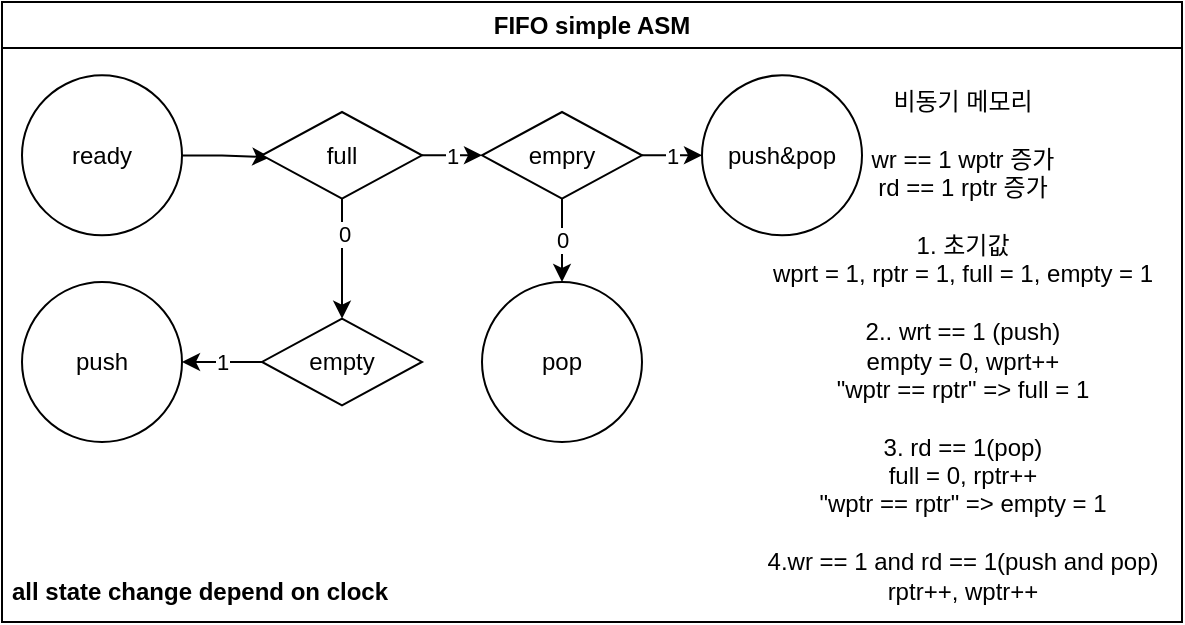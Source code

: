 <mxfile version="26.0.16">
  <diagram name="페이지-1" id="jSP0wqziFNxwSBOyULtl">
    <mxGraphModel dx="1292" dy="1162" grid="1" gridSize="10" guides="1" tooltips="1" connect="1" arrows="1" fold="1" page="1" pageScale="1" pageWidth="1169" pageHeight="827" math="0" shadow="0">
      <root>
        <mxCell id="0" />
        <mxCell id="1" parent="0" />
        <mxCell id="cw6S2BaQTqN7qknGO65E-30" value="FIFO simple ASM" style="swimlane;whiteSpace=wrap;html=1;" parent="1" vertex="1">
          <mxGeometry x="10" y="10" width="590" height="310" as="geometry">
            <mxRectangle x="40" y="173.33" width="130" height="30" as="alternateBounds" />
          </mxGeometry>
        </mxCell>
        <mxCell id="cw6S2BaQTqN7qknGO65E-32" value="&lt;span style=&quot;font-weight: 700;&quot;&gt;all state change depend on clock&lt;/span&gt;" style="text;html=1;align=center;verticalAlign=middle;whiteSpace=wrap;rounded=0;" parent="cw6S2BaQTqN7qknGO65E-30" vertex="1">
          <mxGeometry x="-1" y="280" width="200" height="30" as="geometry" />
        </mxCell>
        <mxCell id="kim3aclcd7hE2upSsm0B-1" value="&lt;div&gt;비동기 메모리&lt;/div&gt;&lt;div&gt;&lt;br&gt;&lt;/div&gt;wr == 1 wptr 증가&lt;br&gt;rd == 1 rptr 증가&lt;div&gt;&lt;br&gt;&lt;/div&gt;&lt;div&gt;1. 초기값&lt;/div&gt;&lt;div&gt;wprt = 1, rptr = 1, full = 1, empty = 1&lt;br&gt;&lt;/div&gt;&lt;div&gt;&lt;br&gt;&lt;/div&gt;&lt;div&gt;2.. wrt == 1 (push)&lt;/div&gt;&lt;div&gt;empty = 0, wprt++&lt;/div&gt;&lt;div&gt;&quot;wptr == rptr&quot; =&amp;gt; full = 1&lt;/div&gt;&lt;div&gt;&lt;br&gt;&lt;/div&gt;&lt;div&gt;3. rd == 1(pop)&lt;/div&gt;&lt;div&gt;full = 0, rptr++&lt;/div&gt;&lt;div&gt;&quot;wptr == rptr&quot; =&amp;gt; empty = 1&lt;/div&gt;&lt;div&gt;&lt;br&gt;&lt;/div&gt;&lt;div&gt;4.wr == 1 and rd == 1(push and pop)&lt;/div&gt;&lt;div&gt;rptr++, wptr++&lt;/div&gt;" style="text;html=1;align=center;verticalAlign=middle;resizable=0;points=[];autosize=1;strokeColor=none;fillColor=none;" parent="cw6S2BaQTqN7qknGO65E-30" vertex="1">
          <mxGeometry x="370" y="36.67" width="220" height="270" as="geometry" />
        </mxCell>
        <mxCell id="F4llfg31fLH5viyZoIfx-43" value="" style="group" vertex="1" connectable="0" parent="cw6S2BaQTqN7qknGO65E-30">
          <mxGeometry x="10" y="36.67" width="420" height="183.33" as="geometry" />
        </mxCell>
        <mxCell id="cw6S2BaQTqN7qknGO65E-10" value="push&amp;amp;pop" style="ellipse;whiteSpace=wrap;html=1;" parent="F4llfg31fLH5viyZoIfx-43" vertex="1">
          <mxGeometry x="340" width="80" height="80" as="geometry" />
        </mxCell>
        <mxCell id="cw6S2BaQTqN7qknGO65E-4" value="" style="edgeStyle=orthogonalEdgeStyle;rounded=0;orthogonalLoop=1;jettySize=auto;html=1;entryX=0.052;entryY=0.521;entryDx=0;entryDy=0;entryPerimeter=0;" parent="F4llfg31fLH5viyZoIfx-43" source="cw6S2BaQTqN7qknGO65E-1" target="F4llfg31fLH5viyZoIfx-25" edge="1">
          <mxGeometry relative="1" as="geometry">
            <mxPoint x="130" y="40.0" as="targetPoint" />
          </mxGeometry>
        </mxCell>
        <mxCell id="cw6S2BaQTqN7qknGO65E-1" value="ready" style="ellipse;whiteSpace=wrap;html=1;aspect=fixed;" parent="F4llfg31fLH5viyZoIfx-43" vertex="1">
          <mxGeometry width="80" height="80" as="geometry" />
        </mxCell>
        <mxCell id="cw6S2BaQTqN7qknGO65E-8" value="push" style="ellipse;whiteSpace=wrap;html=1;" parent="F4llfg31fLH5viyZoIfx-43" vertex="1">
          <mxGeometry y="103.33" width="80" height="80" as="geometry" />
        </mxCell>
        <mxCell id="F4llfg31fLH5viyZoIfx-24" value="pop" style="ellipse;whiteSpace=wrap;html=1;" vertex="1" parent="F4llfg31fLH5viyZoIfx-43">
          <mxGeometry x="230" y="103.33" width="80" height="80" as="geometry" />
        </mxCell>
        <mxCell id="F4llfg31fLH5viyZoIfx-32" value="1" style="edgeStyle=orthogonalEdgeStyle;rounded=0;orthogonalLoop=1;jettySize=auto;html=1;entryX=0;entryY=0.5;entryDx=0;entryDy=0;" edge="1" parent="F4llfg31fLH5viyZoIfx-43" source="F4llfg31fLH5viyZoIfx-25" target="F4llfg31fLH5viyZoIfx-37">
          <mxGeometry relative="1" as="geometry" />
        </mxCell>
        <mxCell id="F4llfg31fLH5viyZoIfx-25" value="full" style="rhombus;whiteSpace=wrap;html=1;" vertex="1" parent="F4llfg31fLH5viyZoIfx-43">
          <mxGeometry x="120" y="18.33" width="80" height="43.333" as="geometry" />
        </mxCell>
        <mxCell id="F4llfg31fLH5viyZoIfx-31" value="1" style="edgeStyle=orthogonalEdgeStyle;rounded=0;orthogonalLoop=1;jettySize=auto;html=1;entryX=1;entryY=0.5;entryDx=0;entryDy=0;" edge="1" parent="F4llfg31fLH5viyZoIfx-43" source="F4llfg31fLH5viyZoIfx-26" target="cw6S2BaQTqN7qknGO65E-8">
          <mxGeometry relative="1" as="geometry" />
        </mxCell>
        <mxCell id="F4llfg31fLH5viyZoIfx-26" value="empty" style="rhombus;whiteSpace=wrap;html=1;" vertex="1" parent="F4llfg31fLH5viyZoIfx-43">
          <mxGeometry x="120" y="121.66" width="80" height="43.333" as="geometry" />
        </mxCell>
        <mxCell id="F4llfg31fLH5viyZoIfx-38" value="1" style="edgeStyle=orthogonalEdgeStyle;rounded=0;orthogonalLoop=1;jettySize=auto;html=1;entryX=0;entryY=0.5;entryDx=0;entryDy=0;" edge="1" parent="F4llfg31fLH5viyZoIfx-43" source="F4llfg31fLH5viyZoIfx-37" target="cw6S2BaQTqN7qknGO65E-10">
          <mxGeometry relative="1" as="geometry" />
        </mxCell>
        <mxCell id="F4llfg31fLH5viyZoIfx-37" value="empry" style="rhombus;whiteSpace=wrap;html=1;" vertex="1" parent="F4llfg31fLH5viyZoIfx-43">
          <mxGeometry x="230" y="18.33" width="80" height="43.333" as="geometry" />
        </mxCell>
        <mxCell id="F4llfg31fLH5viyZoIfx-40" value="0" style="edgeStyle=orthogonalEdgeStyle;rounded=0;orthogonalLoop=1;jettySize=auto;html=1;entryX=0.5;entryY=0;entryDx=0;entryDy=0;" edge="1" parent="F4llfg31fLH5viyZoIfx-43" source="F4llfg31fLH5viyZoIfx-37" target="F4llfg31fLH5viyZoIfx-24">
          <mxGeometry relative="1" as="geometry" />
        </mxCell>
        <mxCell id="F4llfg31fLH5viyZoIfx-28" style="edgeStyle=orthogonalEdgeStyle;rounded=0;orthogonalLoop=1;jettySize=auto;html=1;entryX=0.5;entryY=0;entryDx=0;entryDy=0;" edge="1" parent="F4llfg31fLH5viyZoIfx-43" source="F4llfg31fLH5viyZoIfx-25" target="F4llfg31fLH5viyZoIfx-26">
          <mxGeometry relative="1" as="geometry" />
        </mxCell>
        <mxCell id="F4llfg31fLH5viyZoIfx-36" value="0" style="edgeLabel;html=1;align=center;verticalAlign=middle;resizable=0;points=[];" vertex="1" connectable="0" parent="F4llfg31fLH5viyZoIfx-28">
          <mxGeometry x="-0.435" y="1" relative="1" as="geometry">
            <mxPoint as="offset" />
          </mxGeometry>
        </mxCell>
      </root>
    </mxGraphModel>
  </diagram>
</mxfile>
